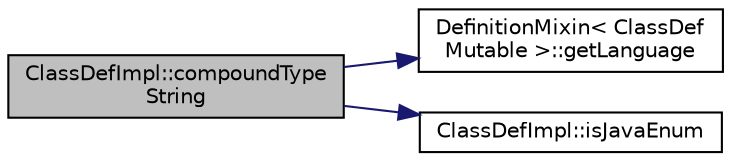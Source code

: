 digraph "ClassDefImpl::compoundTypeString"
{
 // LATEX_PDF_SIZE
  edge [fontname="Helvetica",fontsize="10",labelfontname="Helvetica",labelfontsize="10"];
  node [fontname="Helvetica",fontsize="10",shape=record];
  rankdir="LR";
  Node1 [label="ClassDefImpl::compoundType\lString",height=0.2,width=0.4,color="black", fillcolor="grey75", style="filled", fontcolor="black",tooltip=" "];
  Node1 -> Node2 [color="midnightblue",fontsize="10",style="solid"];
  Node2 [label="DefinitionMixin\< ClassDef\lMutable \>::getLanguage",height=0.2,width=0.4,color="black", fillcolor="white", style="filled",URL="$classDefinitionMixin.html#a2ec39daf3ce8b2fcbeb38da43e840397",tooltip=" "];
  Node1 -> Node3 [color="midnightblue",fontsize="10",style="solid"];
  Node3 [label="ClassDefImpl::isJavaEnum",height=0.2,width=0.4,color="black", fillcolor="white", style="filled",URL="$classClassDefImpl.html#ac4ec68976f1fedf10b3a389a7688eb64",tooltip=" "];
}
